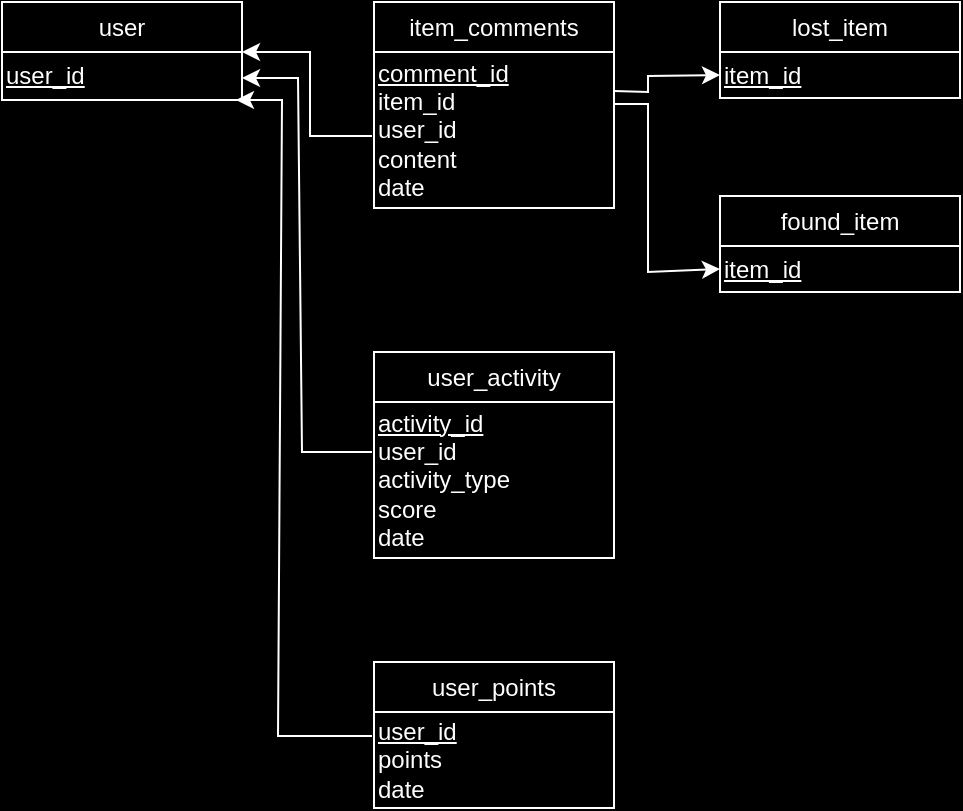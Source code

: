 <mxfile version="24.4.4" type="device">
  <diagram name="第 1 页" id="e8Cp2b_pd-MhSCG50EqK">
    <mxGraphModel dx="1066" dy="606" grid="0" gridSize="10" guides="1" tooltips="1" connect="1" arrows="1" fold="1" page="1" pageScale="1" pageWidth="827" pageHeight="1169" background="#000000" math="0" shadow="0">
      <root>
        <mxCell id="0" />
        <mxCell id="1" parent="0" />
        <mxCell id="g9Og03jqJjSpU7ip5E_3-1" value="&lt;font color=&quot;#ffffff&quot;&gt;user&lt;/font&gt;" style="rounded=0;whiteSpace=wrap;html=1;fillColor=#000000;strokeColor=#ffffff;" vertex="1" parent="1">
          <mxGeometry x="62" y="51" width="120" height="25" as="geometry" />
        </mxCell>
        <mxCell id="g9Og03jqJjSpU7ip5E_3-2" value="&lt;font color=&quot;#ffffff&quot;&gt;&lt;u&gt;user_id&lt;/u&gt;&lt;/font&gt;" style="rounded=0;whiteSpace=wrap;html=1;fillColor=#000000;strokeColor=#ffffff;align=left;" vertex="1" parent="1">
          <mxGeometry x="62" y="76" width="120" height="24" as="geometry" />
        </mxCell>
        <mxCell id="g9Og03jqJjSpU7ip5E_3-3" value="&lt;font color=&quot;#ffffff&quot;&gt;item_comments&lt;/font&gt;" style="rounded=0;whiteSpace=wrap;html=1;fillColor=#000000;strokeColor=#ffffff;" vertex="1" parent="1">
          <mxGeometry x="248" y="51" width="120" height="25" as="geometry" />
        </mxCell>
        <mxCell id="g9Og03jqJjSpU7ip5E_3-4" value="&lt;font color=&quot;#ffffff&quot;&gt;&lt;u&gt;comment_id&lt;/u&gt;&lt;/font&gt;&lt;div&gt;&lt;font color=&quot;#ffffff&quot;&gt;item_id&lt;/font&gt;&lt;/div&gt;&lt;div&gt;&lt;font color=&quot;#ffffff&quot;&gt;user_id&lt;/font&gt;&lt;/div&gt;&lt;div&gt;&lt;font color=&quot;#ffffff&quot;&gt;content&lt;/font&gt;&lt;/div&gt;&lt;div&gt;&lt;font color=&quot;#ffffff&quot;&gt;date&lt;/font&gt;&lt;/div&gt;" style="rounded=0;whiteSpace=wrap;html=1;fillColor=#000000;strokeColor=#ffffff;align=left;" vertex="1" parent="1">
          <mxGeometry x="248" y="76" width="120" height="78" as="geometry" />
        </mxCell>
        <mxCell id="g9Og03jqJjSpU7ip5E_3-5" value="&lt;font color=&quot;#ffffff&quot;&gt;user_activity&lt;/font&gt;" style="rounded=0;whiteSpace=wrap;html=1;fillColor=#000000;strokeColor=#ffffff;" vertex="1" parent="1">
          <mxGeometry x="248" y="226" width="120" height="25" as="geometry" />
        </mxCell>
        <mxCell id="g9Og03jqJjSpU7ip5E_3-6" value="&lt;font color=&quot;#ffffff&quot;&gt;&lt;u&gt;activity_id&lt;/u&gt;&lt;/font&gt;&lt;div&gt;&lt;font color=&quot;#ffffff&quot;&gt;user_id&lt;/font&gt;&lt;/div&gt;&lt;div&gt;&lt;font color=&quot;#ffffff&quot;&gt;activity_type&lt;/font&gt;&lt;/div&gt;&lt;div&gt;&lt;font color=&quot;#ffffff&quot;&gt;score&lt;/font&gt;&lt;/div&gt;&lt;div&gt;&lt;font color=&quot;#ffffff&quot;&gt;date&lt;/font&gt;&lt;/div&gt;" style="rounded=0;whiteSpace=wrap;html=1;fillColor=#000000;strokeColor=#ffffff;align=left;" vertex="1" parent="1">
          <mxGeometry x="248" y="251" width="120" height="78" as="geometry" />
        </mxCell>
        <mxCell id="g9Og03jqJjSpU7ip5E_3-7" value="&lt;font color=&quot;#ffffff&quot;&gt;user_points&lt;/font&gt;" style="rounded=0;whiteSpace=wrap;html=1;fillColor=#000000;strokeColor=#ffffff;" vertex="1" parent="1">
          <mxGeometry x="248" y="381" width="120" height="25" as="geometry" />
        </mxCell>
        <mxCell id="g9Og03jqJjSpU7ip5E_3-8" value="&lt;font color=&quot;#ffffff&quot;&gt;&lt;u&gt;user_id&lt;/u&gt;&lt;/font&gt;&lt;div&gt;&lt;font color=&quot;#ffffff&quot;&gt;points&lt;/font&gt;&lt;/div&gt;&lt;div&gt;&lt;font color=&quot;#ffffff&quot;&gt;date&lt;/font&gt;&lt;/div&gt;" style="rounded=0;whiteSpace=wrap;html=1;fillColor=#000000;strokeColor=#ffffff;align=left;" vertex="1" parent="1">
          <mxGeometry x="248" y="406" width="120" height="48" as="geometry" />
        </mxCell>
        <mxCell id="g9Og03jqJjSpU7ip5E_3-9" value="" style="endArrow=classic;html=1;rounded=0;entryX=1;entryY=0;entryDx=0;entryDy=0;strokeColor=#ffffff;" edge="1" parent="1" target="g9Og03jqJjSpU7ip5E_3-2">
          <mxGeometry width="50" height="50" relative="1" as="geometry">
            <mxPoint x="247" y="118" as="sourcePoint" />
            <mxPoint x="248" y="128" as="targetPoint" />
            <Array as="points">
              <mxPoint x="216" y="118" />
              <mxPoint x="216" y="76" />
            </Array>
          </mxGeometry>
        </mxCell>
        <mxCell id="g9Og03jqJjSpU7ip5E_3-11" value="" style="endArrow=classic;html=1;rounded=0;entryX=1;entryY=0;entryDx=0;entryDy=0;strokeColor=#ffffff;" edge="1" parent="1">
          <mxGeometry width="50" height="50" relative="1" as="geometry">
            <mxPoint x="247" y="276" as="sourcePoint" />
            <mxPoint x="182" y="89" as="targetPoint" />
            <Array as="points">
              <mxPoint x="212" y="276" />
              <mxPoint x="210" y="89" />
            </Array>
          </mxGeometry>
        </mxCell>
        <mxCell id="g9Og03jqJjSpU7ip5E_3-12" value="" style="endArrow=classic;html=1;rounded=0;entryX=1;entryY=0;entryDx=0;entryDy=0;strokeColor=#ffffff;" edge="1" parent="1">
          <mxGeometry width="50" height="50" relative="1" as="geometry">
            <mxPoint x="247" y="418" as="sourcePoint" />
            <mxPoint x="179" y="100" as="targetPoint" />
            <Array as="points">
              <mxPoint x="200" y="418" />
              <mxPoint x="202" y="100" />
            </Array>
          </mxGeometry>
        </mxCell>
        <mxCell id="g9Og03jqJjSpU7ip5E_3-14" value="&lt;font color=&quot;#ffffff&quot;&gt;lost_item&lt;/font&gt;" style="rounded=0;whiteSpace=wrap;html=1;fillColor=#000000;strokeColor=#ffffff;" vertex="1" parent="1">
          <mxGeometry x="421" y="51" width="120" height="25" as="geometry" />
        </mxCell>
        <mxCell id="g9Og03jqJjSpU7ip5E_3-15" value="&lt;font color=&quot;#ffffff&quot;&gt;&lt;u&gt;item_id&lt;/u&gt;&lt;/font&gt;" style="rounded=0;whiteSpace=wrap;html=1;fillColor=#000000;strokeColor=#ffffff;align=left;" vertex="1" parent="1">
          <mxGeometry x="421" y="76" width="120" height="23" as="geometry" />
        </mxCell>
        <mxCell id="g9Og03jqJjSpU7ip5E_3-16" value="&lt;font color=&quot;#ffffff&quot;&gt;found_item&lt;/font&gt;" style="rounded=0;whiteSpace=wrap;html=1;fillColor=#000000;strokeColor=#ffffff;" vertex="1" parent="1">
          <mxGeometry x="421" y="148" width="120" height="25" as="geometry" />
        </mxCell>
        <mxCell id="g9Og03jqJjSpU7ip5E_3-17" value="&lt;font color=&quot;#ffffff&quot;&gt;&lt;u&gt;item_id&lt;/u&gt;&lt;/font&gt;" style="rounded=0;whiteSpace=wrap;html=1;fillColor=#000000;strokeColor=#ffffff;align=left;" vertex="1" parent="1">
          <mxGeometry x="421" y="173" width="120" height="23" as="geometry" />
        </mxCell>
        <mxCell id="g9Og03jqJjSpU7ip5E_3-19" value="" style="endArrow=classic;html=1;rounded=0;entryX=0;entryY=0.5;entryDx=0;entryDy=0;strokeColor=#ffffff;exitX=1;exitY=0.25;exitDx=0;exitDy=0;" edge="1" parent="1" source="g9Og03jqJjSpU7ip5E_3-4" target="g9Og03jqJjSpU7ip5E_3-15">
          <mxGeometry width="50" height="50" relative="1" as="geometry">
            <mxPoint x="430" y="133" as="sourcePoint" />
            <mxPoint x="365" y="91" as="targetPoint" />
            <Array as="points">
              <mxPoint x="385" y="96" />
              <mxPoint x="385" y="88" />
            </Array>
          </mxGeometry>
        </mxCell>
        <mxCell id="g9Og03jqJjSpU7ip5E_3-20" value="" style="endArrow=classic;html=1;rounded=0;entryX=0;entryY=0.5;entryDx=0;entryDy=0;strokeColor=#ffffff;exitX=1;exitY=0.25;exitDx=0;exitDy=0;" edge="1" parent="1" target="g9Og03jqJjSpU7ip5E_3-17">
          <mxGeometry width="50" height="50" relative="1" as="geometry">
            <mxPoint x="368" y="102" as="sourcePoint" />
            <mxPoint x="421" y="94" as="targetPoint" />
            <Array as="points">
              <mxPoint x="385" y="102" />
              <mxPoint x="385" y="186" />
            </Array>
          </mxGeometry>
        </mxCell>
      </root>
    </mxGraphModel>
  </diagram>
</mxfile>
